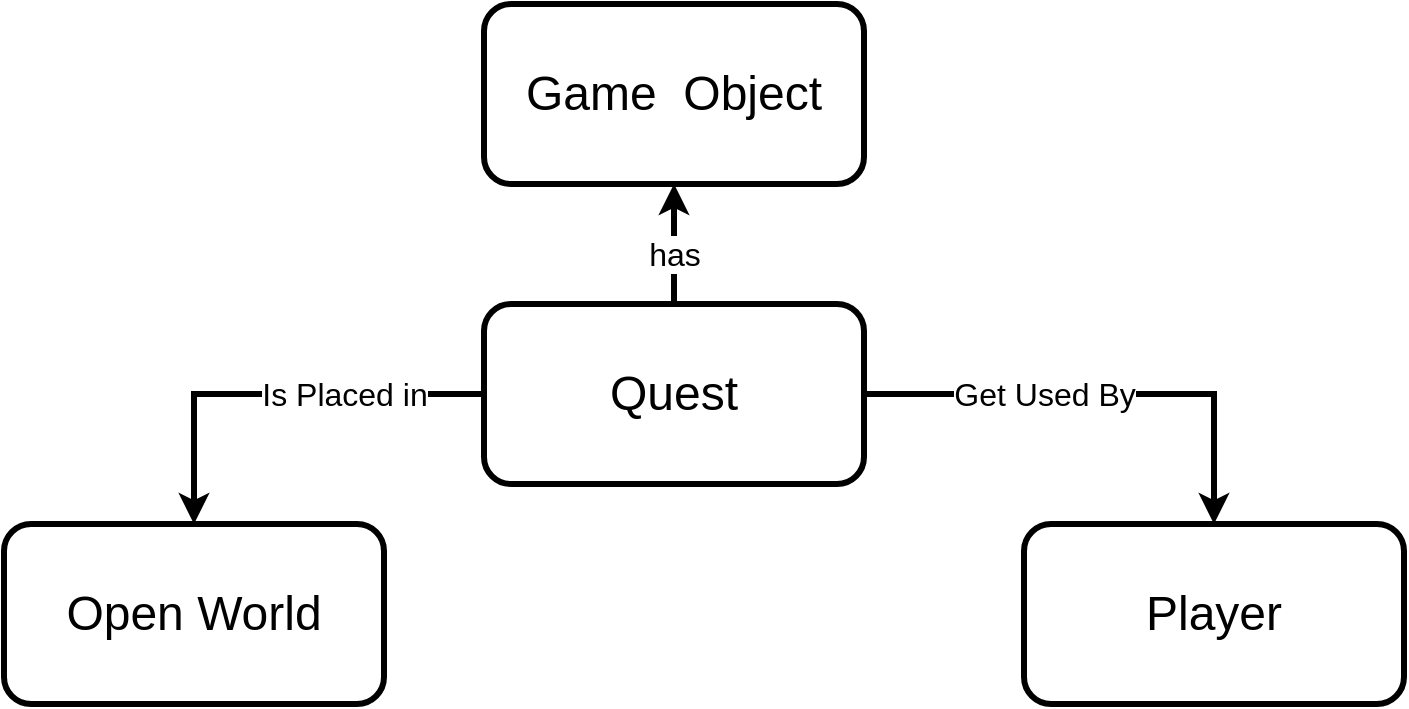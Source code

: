 <mxfile version="17.0.0" type="github">
  <diagram id="wMN4ljE2Jc2CcBB8Cd5Y" name="Page-1">
    <mxGraphModel dx="658" dy="738" grid="1" gridSize="10" guides="1" tooltips="1" connect="1" arrows="1" fold="1" page="1" pageScale="1" pageWidth="850" pageHeight="1100" math="0" shadow="0">
      <root>
        <mxCell id="0" />
        <mxCell id="1" parent="0" />
        <mxCell id="52uv7NaKARiH9K-k0Rfd-1" value="Get Used By" style="edgeStyle=orthogonalEdgeStyle;rounded=0;orthogonalLoop=1;jettySize=auto;html=1;exitX=1;exitY=0.5;exitDx=0;exitDy=0;entryX=0.5;entryY=0;entryDx=0;entryDy=0;fontSize=16;strokeWidth=3;" edge="1" parent="1" source="52uv7NaKARiH9K-k0Rfd-5" target="52uv7NaKARiH9K-k0Rfd-6">
          <mxGeometry x="-0.25" relative="1" as="geometry">
            <mxPoint as="offset" />
          </mxGeometry>
        </mxCell>
        <mxCell id="52uv7NaKARiH9K-k0Rfd-2" value="&lt;font style=&quot;font-size: 16px&quot;&gt;Is Placed in&lt;/font&gt;" style="edgeStyle=orthogonalEdgeStyle;rounded=0;orthogonalLoop=1;jettySize=auto;html=1;entryX=0.5;entryY=0;entryDx=0;entryDy=0;strokeWidth=3;" edge="1" parent="1" source="52uv7NaKARiH9K-k0Rfd-5" target="52uv7NaKARiH9K-k0Rfd-7">
          <mxGeometry x="-0.333" relative="1" as="geometry">
            <mxPoint as="offset" />
          </mxGeometry>
        </mxCell>
        <mxCell id="52uv7NaKARiH9K-k0Rfd-3" style="edgeStyle=orthogonalEdgeStyle;rounded=0;orthogonalLoop=1;jettySize=auto;html=1;exitX=0.5;exitY=0;exitDx=0;exitDy=0;entryX=0.5;entryY=1;entryDx=0;entryDy=0;strokeWidth=3;" edge="1" parent="1" source="52uv7NaKARiH9K-k0Rfd-5" target="52uv7NaKARiH9K-k0Rfd-8">
          <mxGeometry relative="1" as="geometry" />
        </mxCell>
        <mxCell id="52uv7NaKARiH9K-k0Rfd-4" value="&lt;font style=&quot;font-size: 16px&quot;&gt;has&lt;/font&gt;" style="edgeLabel;html=1;align=center;verticalAlign=middle;resizable=0;points=[];" vertex="1" connectable="0" parent="52uv7NaKARiH9K-k0Rfd-3">
          <mxGeometry x="-0.17" relative="1" as="geometry">
            <mxPoint as="offset" />
          </mxGeometry>
        </mxCell>
        <mxCell id="52uv7NaKARiH9K-k0Rfd-5" value="&lt;font style=&quot;font-size: 24px&quot;&gt;Quest&lt;/font&gt;" style="rounded=1;whiteSpace=wrap;html=1;strokeWidth=3;" vertex="1" parent="1">
          <mxGeometry x="270" y="170" width="190" height="90" as="geometry" />
        </mxCell>
        <mxCell id="52uv7NaKARiH9K-k0Rfd-6" value="&lt;font style=&quot;font-size: 24px&quot;&gt;Player&lt;/font&gt;" style="rounded=1;whiteSpace=wrap;html=1;strokeWidth=3;" vertex="1" parent="1">
          <mxGeometry x="540" y="280" width="190" height="90" as="geometry" />
        </mxCell>
        <mxCell id="52uv7NaKARiH9K-k0Rfd-7" value="&lt;font style=&quot;font-size: 24px&quot;&gt;Open World&lt;br&gt;&lt;/font&gt;" style="rounded=1;whiteSpace=wrap;html=1;strokeWidth=3;" vertex="1" parent="1">
          <mxGeometry x="30" y="280" width="190" height="90" as="geometry" />
        </mxCell>
        <mxCell id="52uv7NaKARiH9K-k0Rfd-8" value="&lt;font style=&quot;font-size: 24px&quot;&gt;Game&amp;nbsp; Object&lt;br&gt;&lt;/font&gt;" style="rounded=1;whiteSpace=wrap;html=1;strokeWidth=3;" vertex="1" parent="1">
          <mxGeometry x="270" y="20" width="190" height="90" as="geometry" />
        </mxCell>
      </root>
    </mxGraphModel>
  </diagram>
</mxfile>
